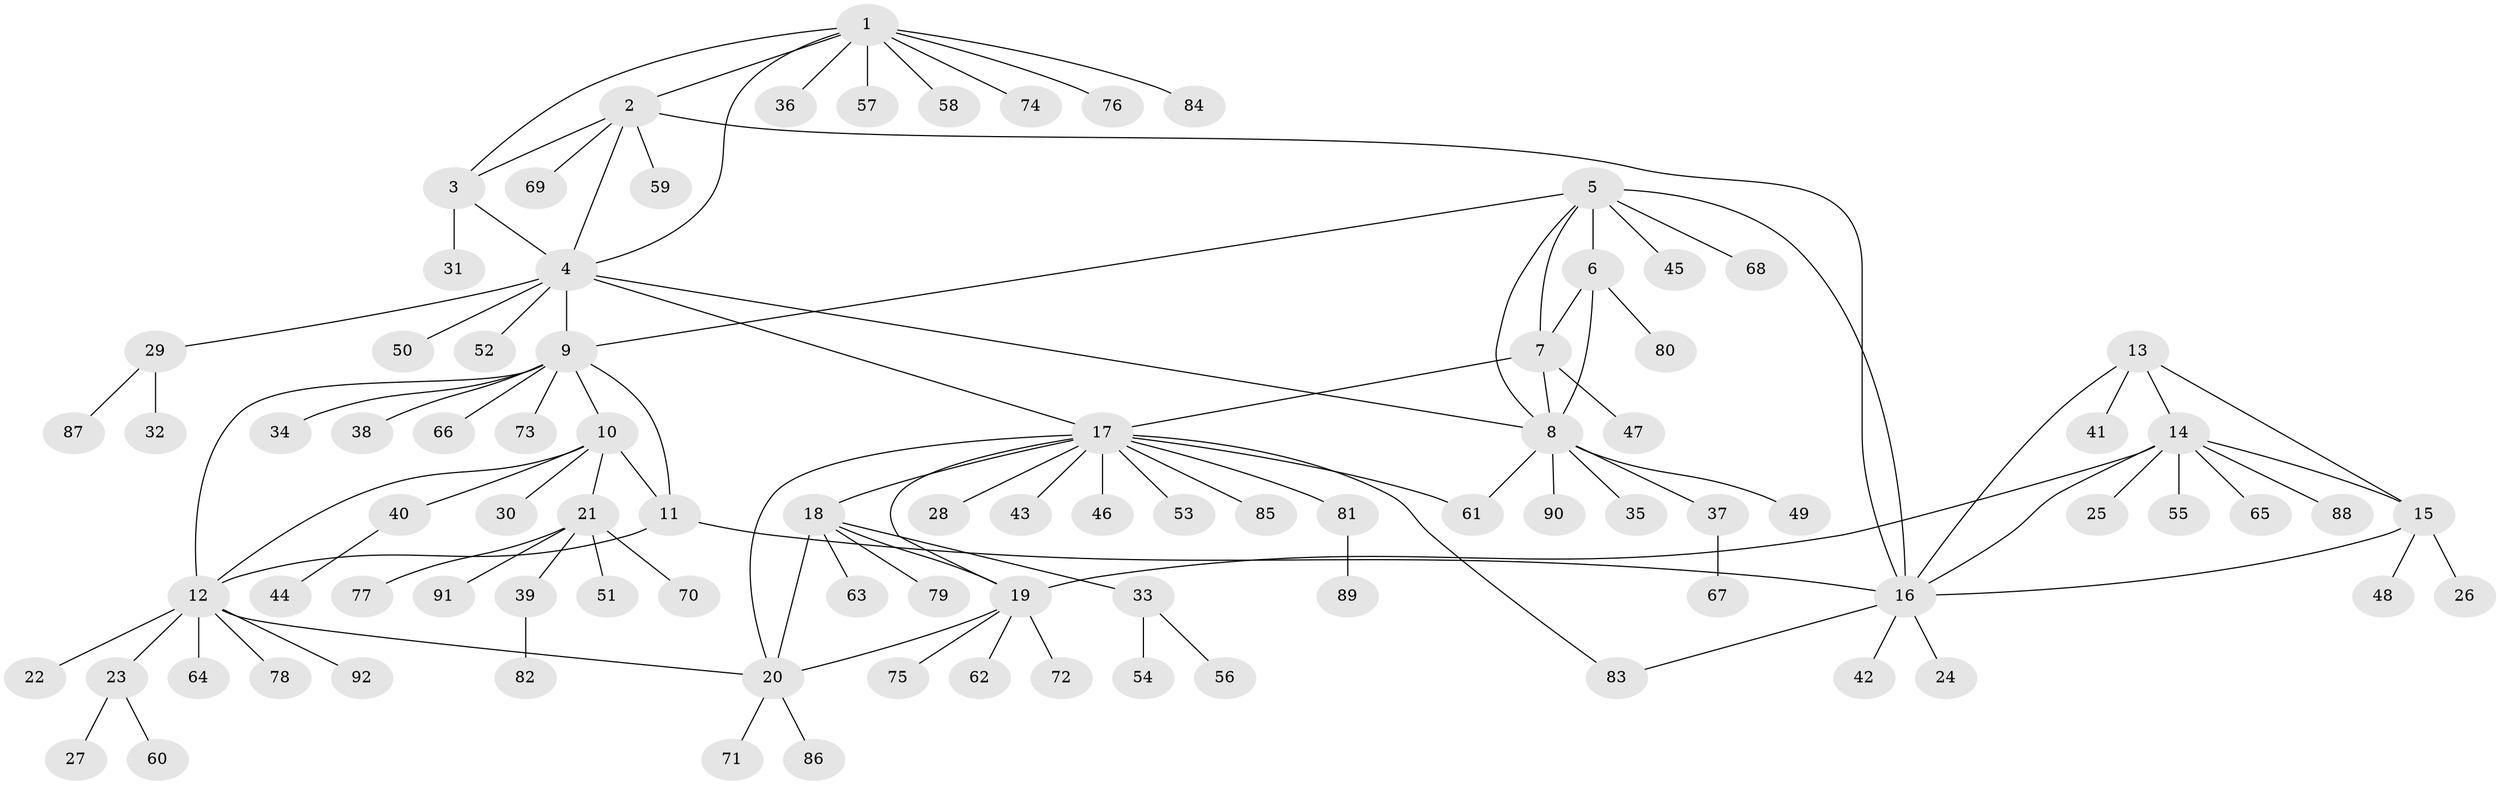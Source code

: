 // Generated by graph-tools (version 1.1) at 2025/54/03/09/25 04:54:03]
// undirected, 92 vertices, 114 edges
graph export_dot {
graph [start="1"]
  node [color=gray90,style=filled];
  1;
  2;
  3;
  4;
  5;
  6;
  7;
  8;
  9;
  10;
  11;
  12;
  13;
  14;
  15;
  16;
  17;
  18;
  19;
  20;
  21;
  22;
  23;
  24;
  25;
  26;
  27;
  28;
  29;
  30;
  31;
  32;
  33;
  34;
  35;
  36;
  37;
  38;
  39;
  40;
  41;
  42;
  43;
  44;
  45;
  46;
  47;
  48;
  49;
  50;
  51;
  52;
  53;
  54;
  55;
  56;
  57;
  58;
  59;
  60;
  61;
  62;
  63;
  64;
  65;
  66;
  67;
  68;
  69;
  70;
  71;
  72;
  73;
  74;
  75;
  76;
  77;
  78;
  79;
  80;
  81;
  82;
  83;
  84;
  85;
  86;
  87;
  88;
  89;
  90;
  91;
  92;
  1 -- 2;
  1 -- 3;
  1 -- 4;
  1 -- 36;
  1 -- 57;
  1 -- 58;
  1 -- 74;
  1 -- 76;
  1 -- 84;
  2 -- 3;
  2 -- 4;
  2 -- 16;
  2 -- 59;
  2 -- 69;
  3 -- 4;
  3 -- 31;
  4 -- 8;
  4 -- 9;
  4 -- 17;
  4 -- 29;
  4 -- 50;
  4 -- 52;
  5 -- 6;
  5 -- 7;
  5 -- 8;
  5 -- 9;
  5 -- 16;
  5 -- 45;
  5 -- 68;
  6 -- 7;
  6 -- 8;
  6 -- 80;
  7 -- 8;
  7 -- 17;
  7 -- 47;
  8 -- 35;
  8 -- 37;
  8 -- 49;
  8 -- 61;
  8 -- 90;
  9 -- 10;
  9 -- 11;
  9 -- 12;
  9 -- 34;
  9 -- 38;
  9 -- 66;
  9 -- 73;
  10 -- 11;
  10 -- 12;
  10 -- 21;
  10 -- 30;
  10 -- 40;
  11 -- 12;
  11 -- 16;
  12 -- 20;
  12 -- 22;
  12 -- 23;
  12 -- 64;
  12 -- 78;
  12 -- 92;
  13 -- 14;
  13 -- 15;
  13 -- 16;
  13 -- 41;
  14 -- 15;
  14 -- 16;
  14 -- 19;
  14 -- 25;
  14 -- 55;
  14 -- 65;
  14 -- 88;
  15 -- 16;
  15 -- 26;
  15 -- 48;
  16 -- 24;
  16 -- 42;
  16 -- 83;
  17 -- 18;
  17 -- 19;
  17 -- 20;
  17 -- 28;
  17 -- 43;
  17 -- 46;
  17 -- 53;
  17 -- 61;
  17 -- 81;
  17 -- 83;
  17 -- 85;
  18 -- 19;
  18 -- 20;
  18 -- 33;
  18 -- 63;
  18 -- 79;
  19 -- 20;
  19 -- 62;
  19 -- 72;
  19 -- 75;
  20 -- 71;
  20 -- 86;
  21 -- 39;
  21 -- 51;
  21 -- 70;
  21 -- 77;
  21 -- 91;
  23 -- 27;
  23 -- 60;
  29 -- 32;
  29 -- 87;
  33 -- 54;
  33 -- 56;
  37 -- 67;
  39 -- 82;
  40 -- 44;
  81 -- 89;
}
